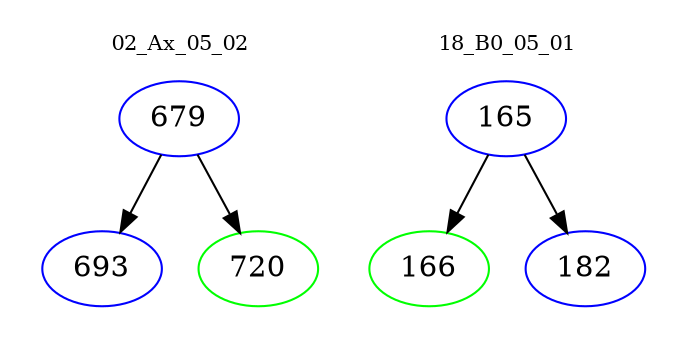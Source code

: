 digraph{
subgraph cluster_0 {
color = white
label = "02_Ax_05_02";
fontsize=10;
T0_679 [label="679", color="blue"]
T0_679 -> T0_693 [color="black"]
T0_693 [label="693", color="blue"]
T0_679 -> T0_720 [color="black"]
T0_720 [label="720", color="green"]
}
subgraph cluster_1 {
color = white
label = "18_B0_05_01";
fontsize=10;
T1_165 [label="165", color="blue"]
T1_165 -> T1_166 [color="black"]
T1_166 [label="166", color="green"]
T1_165 -> T1_182 [color="black"]
T1_182 [label="182", color="blue"]
}
}
